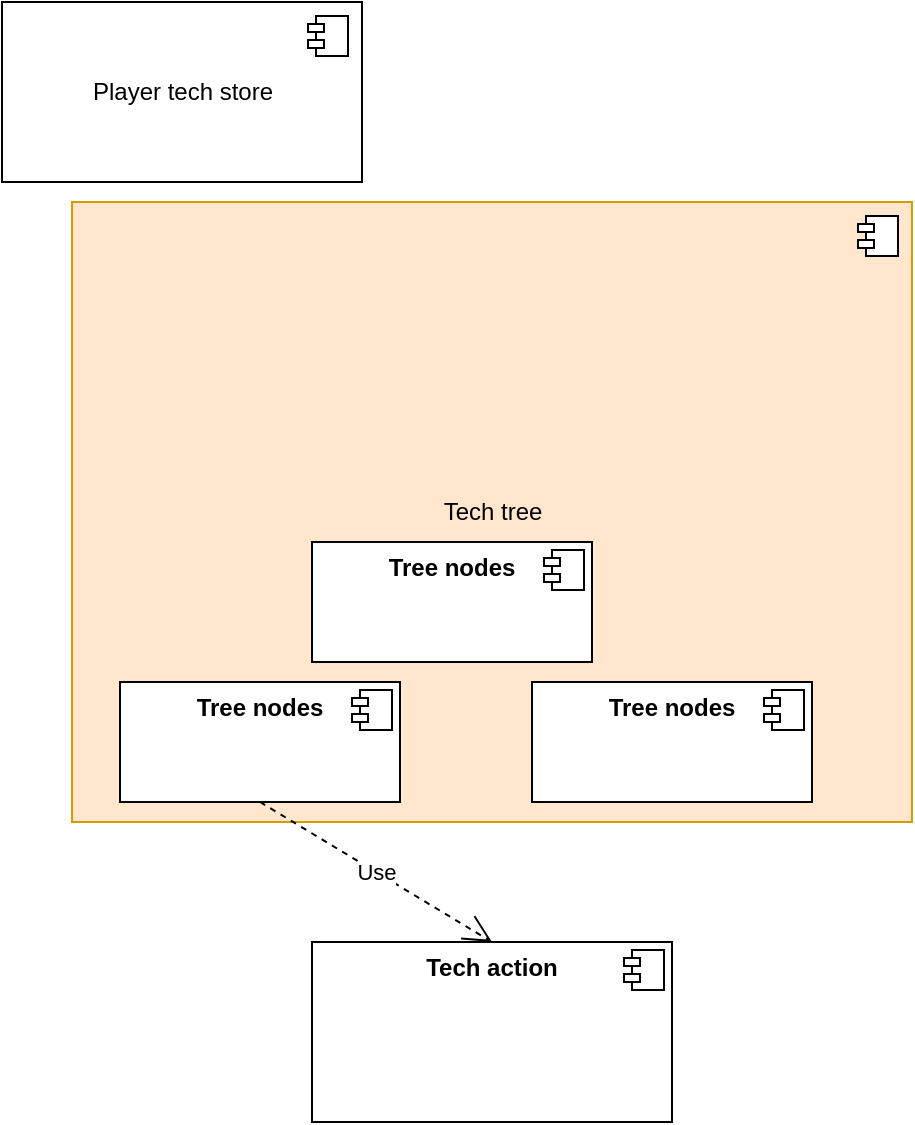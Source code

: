 <mxfile version="18.0.5" type="device"><diagram id="xZJaEnZ1vOLbFogrFUZ9" name="Page-1"><mxGraphModel dx="1038" dy="579" grid="1" gridSize="10" guides="1" tooltips="1" connect="1" arrows="1" fold="1" page="1" pageScale="1" pageWidth="827" pageHeight="1169" math="0" shadow="0"><root><mxCell id="0"/><mxCell id="1" parent="0"/><mxCell id="UJiU0wLva_vDKny_ZZXR-1" value="Tech tree" style="html=1;dropTarget=0;fillColor=#ffe6cc;strokeColor=#d79b00;" parent="1" vertex="1"><mxGeometry x="250" y="160" width="420" height="310" as="geometry"/></mxCell><mxCell id="UJiU0wLva_vDKny_ZZXR-2" value="" style="shape=module;jettyWidth=8;jettyHeight=4;" parent="UJiU0wLva_vDKny_ZZXR-1" vertex="1"><mxGeometry x="1" width="20" height="20" relative="1" as="geometry"><mxPoint x="-27" y="7" as="offset"/></mxGeometry></mxCell><mxCell id="UJiU0wLva_vDKny_ZZXR-9" value="&lt;p style=&quot;margin:0px;margin-top:6px;text-align:center;&quot;&gt;&lt;b&gt;Tree nodes&lt;/b&gt;&lt;/p&gt;" style="align=left;overflow=fill;html=1;dropTarget=0;" parent="1" vertex="1"><mxGeometry x="370" y="330" width="140" height="60" as="geometry"/></mxCell><mxCell id="UJiU0wLva_vDKny_ZZXR-10" value="" style="shape=component;jettyWidth=8;jettyHeight=4;" parent="UJiU0wLva_vDKny_ZZXR-9" vertex="1"><mxGeometry x="1" width="20" height="20" relative="1" as="geometry"><mxPoint x="-24" y="4" as="offset"/></mxGeometry></mxCell><mxCell id="UJiU0wLva_vDKny_ZZXR-11" value="Player tech store" style="html=1;dropTarget=0;shadow=0;" parent="1" vertex="1"><mxGeometry x="215" y="60" width="180" height="90" as="geometry"/></mxCell><mxCell id="UJiU0wLva_vDKny_ZZXR-12" value="" style="shape=module;jettyWidth=8;jettyHeight=4;" parent="UJiU0wLva_vDKny_ZZXR-11" vertex="1"><mxGeometry x="1" width="20" height="20" relative="1" as="geometry"><mxPoint x="-27" y="7" as="offset"/></mxGeometry></mxCell><mxCell id="nGFnq01oeVv4H2K98bk1-1" value="&lt;p style=&quot;margin:0px;margin-top:6px;text-align:center;&quot;&gt;&lt;b&gt;Tree nodes&lt;/b&gt;&lt;/p&gt;" style="align=left;overflow=fill;html=1;dropTarget=0;" vertex="1" parent="1"><mxGeometry x="274" y="400" width="140" height="60" as="geometry"/></mxCell><mxCell id="nGFnq01oeVv4H2K98bk1-2" value="" style="shape=component;jettyWidth=8;jettyHeight=4;" vertex="1" parent="nGFnq01oeVv4H2K98bk1-1"><mxGeometry x="1" width="20" height="20" relative="1" as="geometry"><mxPoint x="-24" y="4" as="offset"/></mxGeometry></mxCell><mxCell id="nGFnq01oeVv4H2K98bk1-3" value="&lt;p style=&quot;margin:0px;margin-top:6px;text-align:center;&quot;&gt;&lt;b&gt;Tree nodes&lt;/b&gt;&lt;/p&gt;" style="align=left;overflow=fill;html=1;dropTarget=0;" vertex="1" parent="1"><mxGeometry x="480" y="400" width="140" height="60" as="geometry"/></mxCell><mxCell id="nGFnq01oeVv4H2K98bk1-4" value="" style="shape=component;jettyWidth=8;jettyHeight=4;" vertex="1" parent="nGFnq01oeVv4H2K98bk1-3"><mxGeometry x="1" width="20" height="20" relative="1" as="geometry"><mxPoint x="-24" y="4" as="offset"/></mxGeometry></mxCell><mxCell id="nGFnq01oeVv4H2K98bk1-5" value="Use" style="endArrow=open;endSize=12;dashed=1;html=1;rounded=0;exitX=0.5;exitY=1;exitDx=0;exitDy=0;entryX=0.5;entryY=0;entryDx=0;entryDy=0;" edge="1" parent="1" source="nGFnq01oeVv4H2K98bk1-1" target="nGFnq01oeVv4H2K98bk1-6"><mxGeometry width="160" relative="1" as="geometry"><mxPoint x="340" y="520" as="sourcePoint"/><mxPoint x="450" y="520" as="targetPoint"/></mxGeometry></mxCell><mxCell id="nGFnq01oeVv4H2K98bk1-6" value="&lt;p style=&quot;margin:0px;margin-top:6px;text-align:center;&quot;&gt;&lt;b&gt;Tech action&lt;/b&gt;&lt;/p&gt;" style="align=left;overflow=fill;html=1;dropTarget=0;" vertex="1" parent="1"><mxGeometry x="370" y="530" width="180" height="90" as="geometry"/></mxCell><mxCell id="nGFnq01oeVv4H2K98bk1-7" value="" style="shape=component;jettyWidth=8;jettyHeight=4;" vertex="1" parent="nGFnq01oeVv4H2K98bk1-6"><mxGeometry x="1" width="20" height="20" relative="1" as="geometry"><mxPoint x="-24" y="4" as="offset"/></mxGeometry></mxCell></root></mxGraphModel></diagram></mxfile>